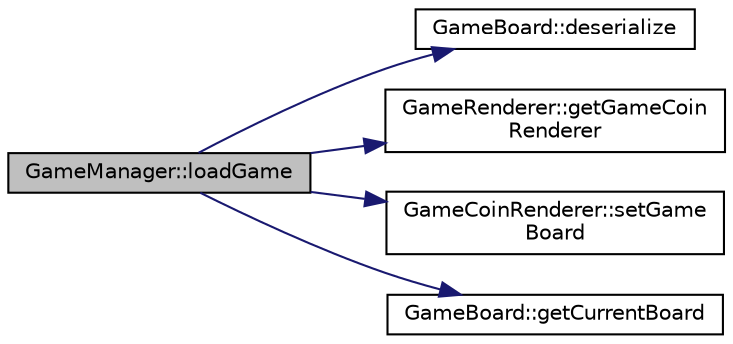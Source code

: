 digraph "GameManager::loadGame"
{
  edge [fontname="Helvetica",fontsize="10",labelfontname="Helvetica",labelfontsize="10"];
  node [fontname="Helvetica",fontsize="10",shape=record];
  rankdir="LR";
  Node1 [label="GameManager::loadGame",height=0.2,width=0.4,color="black", fillcolor="grey75", style="filled" fontcolor="black"];
  Node1 -> Node2 [color="midnightblue",fontsize="10",style="solid",fontname="Helvetica"];
  Node2 [label="GameBoard::deserialize",height=0.2,width=0.4,color="black", fillcolor="white", style="filled",URL="$class_game_board.html#abfd027ca1bf36698290855faff44d1a3"];
  Node1 -> Node3 [color="midnightblue",fontsize="10",style="solid",fontname="Helvetica"];
  Node3 [label="GameRenderer::getGameCoin\lRenderer",height=0.2,width=0.4,color="black", fillcolor="white", style="filled",URL="$class_game_renderer.html#a5c90477c42380849ef0be29dbe548396"];
  Node1 -> Node4 [color="midnightblue",fontsize="10",style="solid",fontname="Helvetica"];
  Node4 [label="GameCoinRenderer::setGame\lBoard",height=0.2,width=0.4,color="black", fillcolor="white", style="filled",URL="$class_game_coin_renderer.html#a20a3e2499f4f1656a3e1012ef34e7e89",tooltip="updates the whole board "];
  Node1 -> Node5 [color="midnightblue",fontsize="10",style="solid",fontname="Helvetica"];
  Node5 [label="GameBoard::getCurrentBoard",height=0.2,width=0.4,color="black", fillcolor="white", style="filled",URL="$class_game_board.html#ae90c2043ae979dc35dea08113bac278a"];
}
